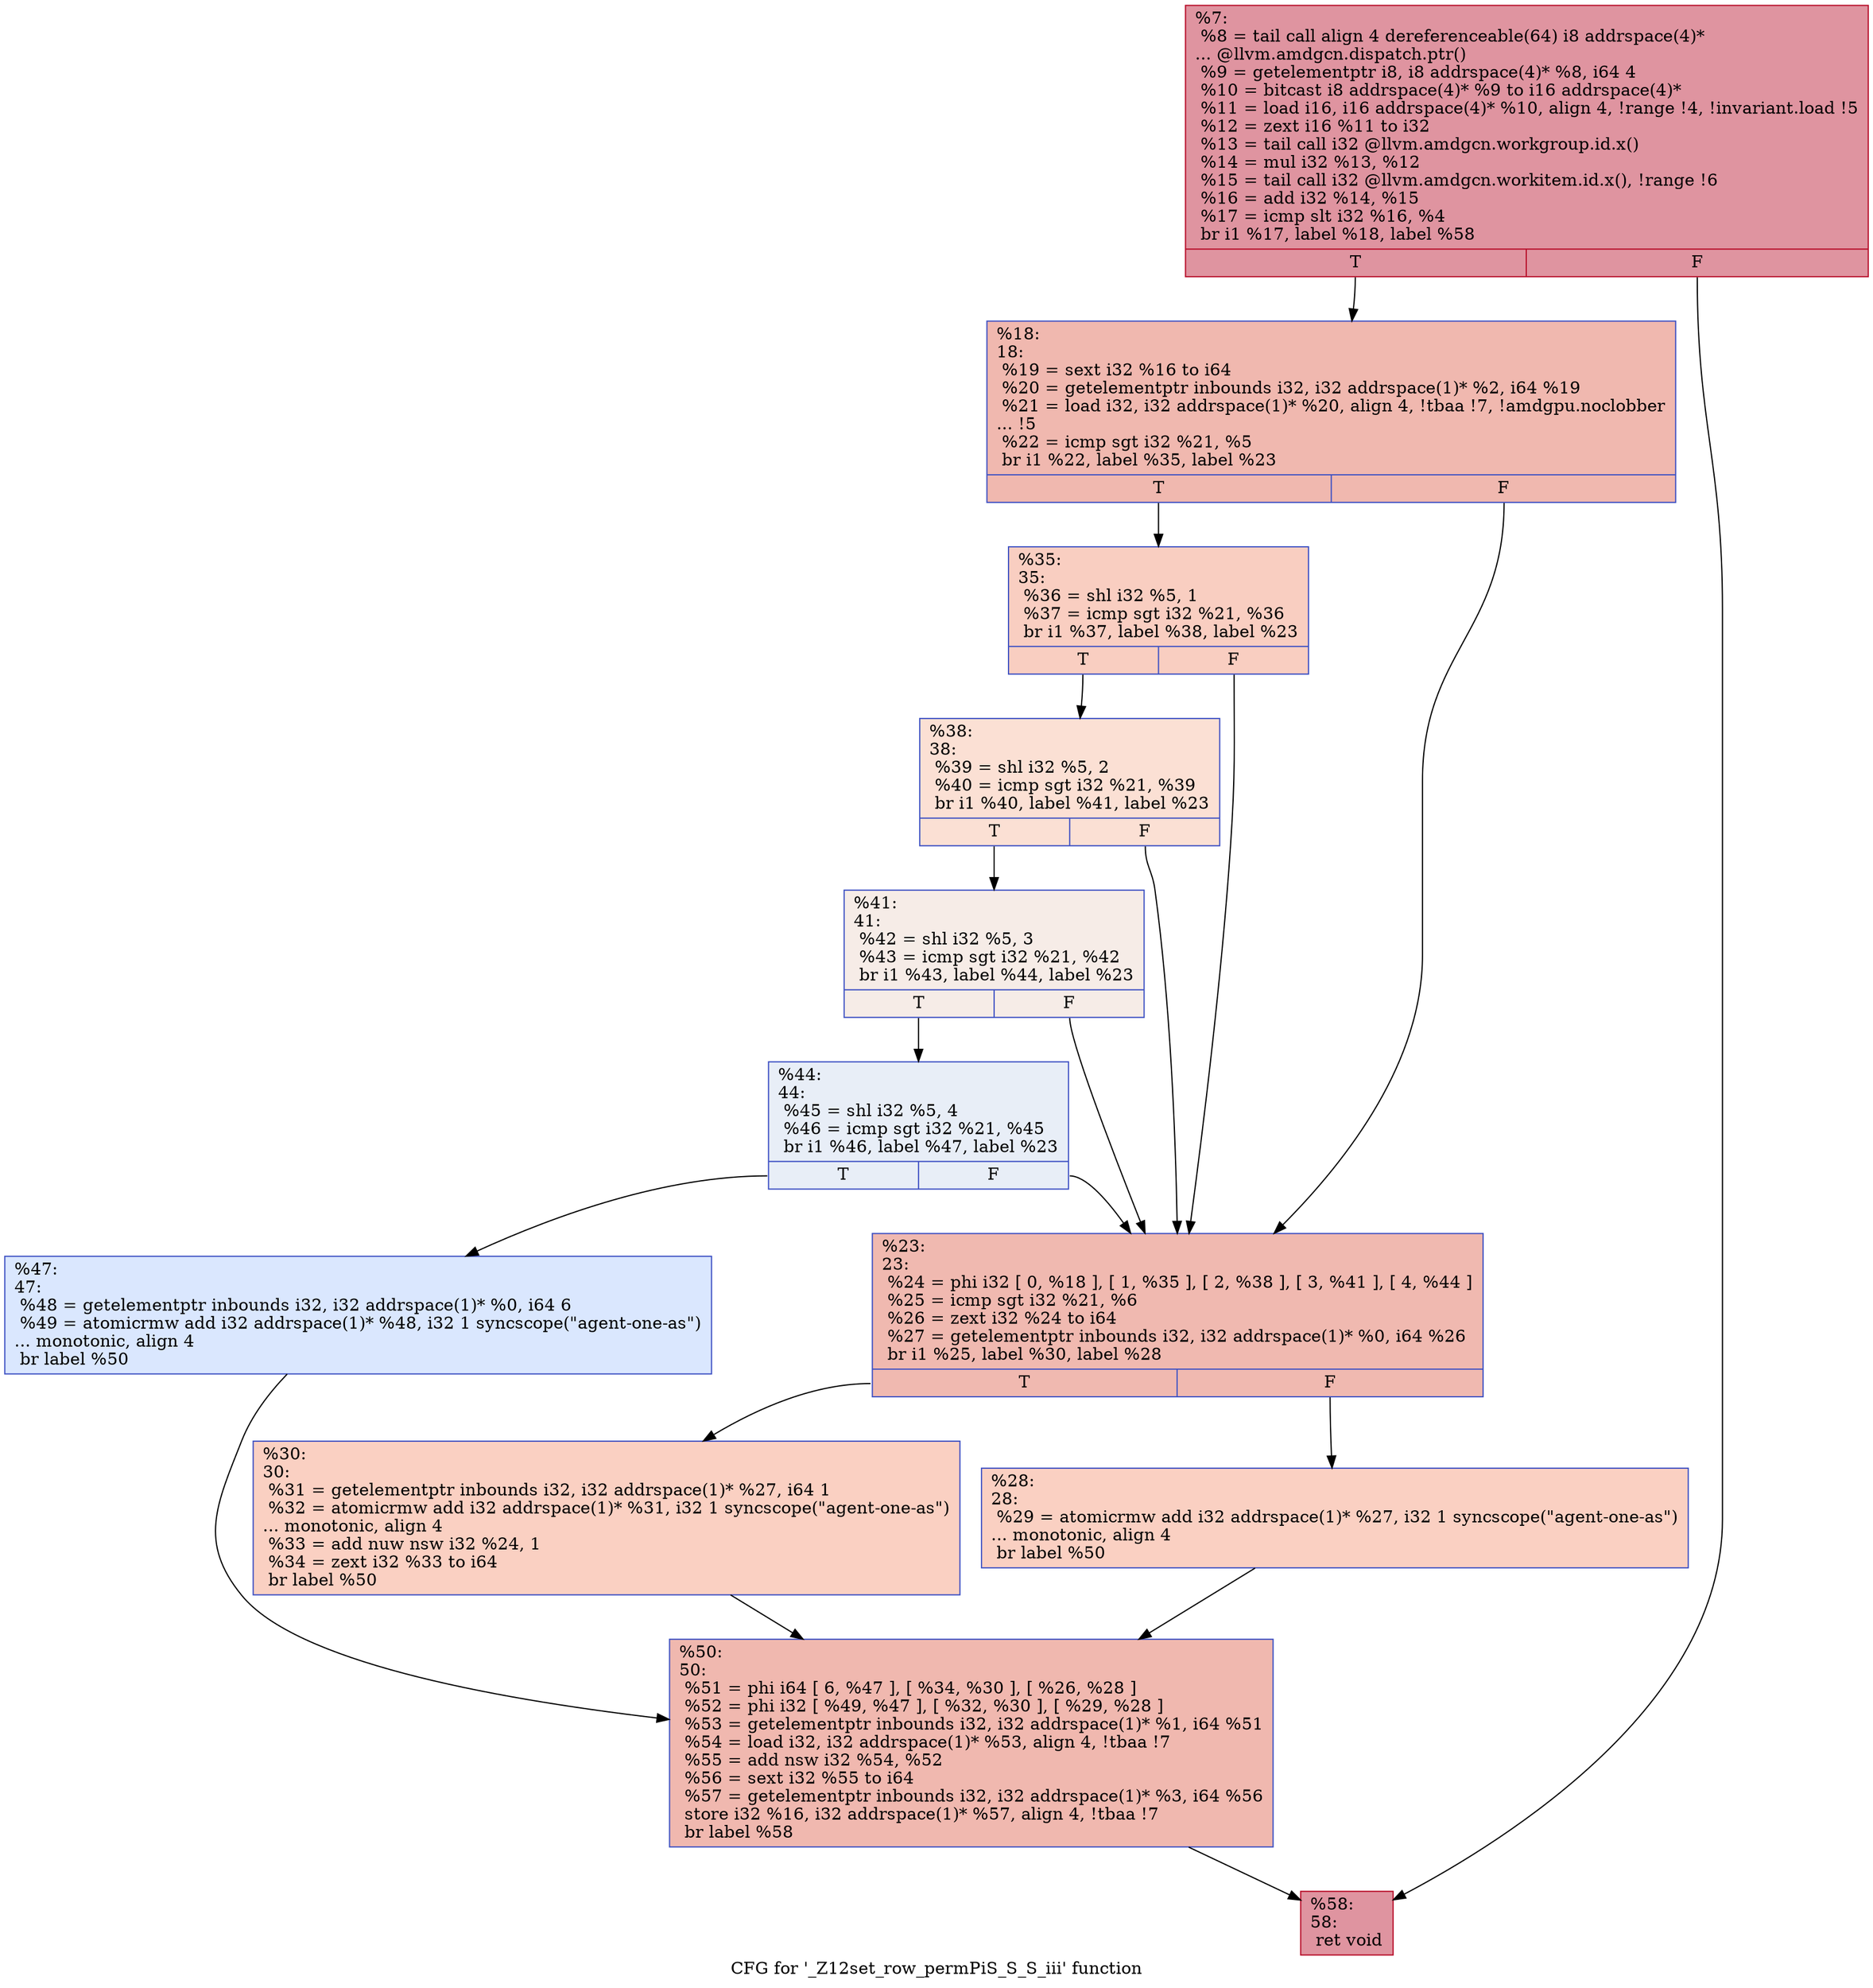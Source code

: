 digraph "CFG for '_Z12set_row_permPiS_S_S_iii' function" {
	label="CFG for '_Z12set_row_permPiS_S_S_iii' function";

	Node0x536b960 [shape=record,color="#b70d28ff", style=filled, fillcolor="#b70d2870",label="{%7:\l  %8 = tail call align 4 dereferenceable(64) i8 addrspace(4)*\l... @llvm.amdgcn.dispatch.ptr()\l  %9 = getelementptr i8, i8 addrspace(4)* %8, i64 4\l  %10 = bitcast i8 addrspace(4)* %9 to i16 addrspace(4)*\l  %11 = load i16, i16 addrspace(4)* %10, align 4, !range !4, !invariant.load !5\l  %12 = zext i16 %11 to i32\l  %13 = tail call i32 @llvm.amdgcn.workgroup.id.x()\l  %14 = mul i32 %13, %12\l  %15 = tail call i32 @llvm.amdgcn.workitem.id.x(), !range !6\l  %16 = add i32 %14, %15\l  %17 = icmp slt i32 %16, %4\l  br i1 %17, label %18, label %58\l|{<s0>T|<s1>F}}"];
	Node0x536b960:s0 -> Node0x536d880;
	Node0x536b960:s1 -> Node0x536d910;
	Node0x536d880 [shape=record,color="#3d50c3ff", style=filled, fillcolor="#dc5d4a70",label="{%18:\l18:                                               \l  %19 = sext i32 %16 to i64\l  %20 = getelementptr inbounds i32, i32 addrspace(1)* %2, i64 %19\l  %21 = load i32, i32 addrspace(1)* %20, align 4, !tbaa !7, !amdgpu.noclobber\l... !5\l  %22 = icmp sgt i32 %21, %5\l  br i1 %22, label %35, label %23\l|{<s0>T|<s1>F}}"];
	Node0x536d880:s0 -> Node0x536e3f0;
	Node0x536d880:s1 -> Node0x536e480;
	Node0x536e480 [shape=record,color="#3d50c3ff", style=filled, fillcolor="#de614d70",label="{%23:\l23:                                               \l  %24 = phi i32 [ 0, %18 ], [ 1, %35 ], [ 2, %38 ], [ 3, %41 ], [ 4, %44 ]\l  %25 = icmp sgt i32 %21, %6\l  %26 = zext i32 %24 to i64\l  %27 = getelementptr inbounds i32, i32 addrspace(1)* %0, i64 %26\l  br i1 %25, label %30, label %28\l|{<s0>T|<s1>F}}"];
	Node0x536e480:s0 -> Node0x536eab0;
	Node0x536e480:s1 -> Node0x536eb40;
	Node0x536eb40 [shape=record,color="#3d50c3ff", style=filled, fillcolor="#f3947570",label="{%28:\l28:                                               \l  %29 = atomicrmw add i32 addrspace(1)* %27, i32 1 syncscope(\"agent-one-as\")\l... monotonic, align 4\l  br label %50\l}"];
	Node0x536eb40 -> Node0x536ed70;
	Node0x536eab0 [shape=record,color="#3d50c3ff", style=filled, fillcolor="#f3947570",label="{%30:\l30:                                               \l  %31 = getelementptr inbounds i32, i32 addrspace(1)* %27, i64 1\l  %32 = atomicrmw add i32 addrspace(1)* %31, i32 1 syncscope(\"agent-one-as\")\l... monotonic, align 4\l  %33 = add nuw nsw i32 %24, 1\l  %34 = zext i32 %33 to i64\l  br label %50\l}"];
	Node0x536eab0 -> Node0x536ed70;
	Node0x536e3f0 [shape=record,color="#3d50c3ff", style=filled, fillcolor="#f2907270",label="{%35:\l35:                                               \l  %36 = shl i32 %5, 1\l  %37 = icmp sgt i32 %21, %36\l  br i1 %37, label %38, label %23\l|{<s0>T|<s1>F}}"];
	Node0x536e3f0:s0 -> Node0x536e620;
	Node0x536e3f0:s1 -> Node0x536e480;
	Node0x536e620 [shape=record,color="#3d50c3ff", style=filled, fillcolor="#f7b99e70",label="{%38:\l38:                                               \l  %39 = shl i32 %5, 2\l  %40 = icmp sgt i32 %21, %39\l  br i1 %40, label %41, label %23\l|{<s0>T|<s1>F}}"];
	Node0x536e620:s0 -> Node0x536e6a0;
	Node0x536e620:s1 -> Node0x536e480;
	Node0x536e6a0 [shape=record,color="#3d50c3ff", style=filled, fillcolor="#ead5c970",label="{%41:\l41:                                               \l  %42 = shl i32 %5, 3\l  %43 = icmp sgt i32 %21, %42\l  br i1 %43, label %44, label %23\l|{<s0>T|<s1>F}}"];
	Node0x536e6a0:s0 -> Node0x536e760;
	Node0x536e6a0:s1 -> Node0x536e480;
	Node0x536e760 [shape=record,color="#3d50c3ff", style=filled, fillcolor="#cbd8ee70",label="{%44:\l44:                                               \l  %45 = shl i32 %5, 4\l  %46 = icmp sgt i32 %21, %45\l  br i1 %46, label %47, label %23\l|{<s0>T|<s1>F}}"];
	Node0x536e760:s0 -> Node0x536f8a0;
	Node0x536e760:s1 -> Node0x536e480;
	Node0x536f8a0 [shape=record,color="#3d50c3ff", style=filled, fillcolor="#abc8fd70",label="{%47:\l47:                                               \l  %48 = getelementptr inbounds i32, i32 addrspace(1)* %0, i64 6\l  %49 = atomicrmw add i32 addrspace(1)* %48, i32 1 syncscope(\"agent-one-as\")\l... monotonic, align 4\l  br label %50\l}"];
	Node0x536f8a0 -> Node0x536ed70;
	Node0x536ed70 [shape=record,color="#3d50c3ff", style=filled, fillcolor="#dc5d4a70",label="{%50:\l50:                                               \l  %51 = phi i64 [ 6, %47 ], [ %34, %30 ], [ %26, %28 ]\l  %52 = phi i32 [ %49, %47 ], [ %32, %30 ], [ %29, %28 ]\l  %53 = getelementptr inbounds i32, i32 addrspace(1)* %1, i64 %51\l  %54 = load i32, i32 addrspace(1)* %53, align 4, !tbaa !7\l  %55 = add nsw i32 %54, %52\l  %56 = sext i32 %55 to i64\l  %57 = getelementptr inbounds i32, i32 addrspace(1)* %3, i64 %56\l  store i32 %16, i32 addrspace(1)* %57, align 4, !tbaa !7\l  br label %58\l}"];
	Node0x536ed70 -> Node0x536d910;
	Node0x536d910 [shape=record,color="#b70d28ff", style=filled, fillcolor="#b70d2870",label="{%58:\l58:                                               \l  ret void\l}"];
}
